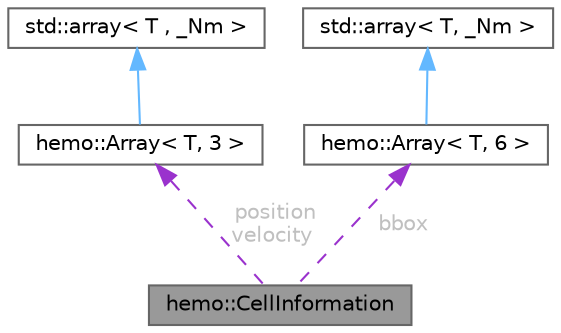 digraph "hemo::CellInformation"
{
 // LATEX_PDF_SIZE
  bgcolor="transparent";
  edge [fontname=Helvetica,fontsize=10,labelfontname=Helvetica,labelfontsize=10];
  node [fontname=Helvetica,fontsize=10,shape=box,height=0.2,width=0.4];
  Node1 [id="Node000001",label="hemo::CellInformation",height=0.2,width=0.4,color="gray40", fillcolor="grey60", style="filled", fontcolor="black",tooltip=" "];
  Node2 -> Node1 [id="edge1_Node000001_Node000002",dir="back",color="darkorchid3",style="dashed",tooltip=" ",label=" position\nvelocity",fontcolor="grey" ];
  Node2 [id="Node000002",label="hemo::Array\< T, 3 \>",height=0.2,width=0.4,color="gray40", fillcolor="white", style="filled",URL="$structhemo_1_1Array.html",tooltip=" "];
  Node3 -> Node2 [id="edge2_Node000002_Node000003",dir="back",color="steelblue1",style="solid",tooltip=" "];
  Node3 [id="Node000003",label="std::array\< T , _Nm \>",height=0.2,width=0.4,color="gray40", fillcolor="white", style="filled",tooltip=" "];
  Node4 -> Node1 [id="edge3_Node000001_Node000004",dir="back",color="darkorchid3",style="dashed",tooltip=" ",label=" bbox",fontcolor="grey" ];
  Node4 [id="Node000004",label="hemo::Array\< T, 6 \>",height=0.2,width=0.4,color="gray40", fillcolor="white", style="filled",URL="$structhemo_1_1Array.html",tooltip=" "];
  Node5 -> Node4 [id="edge4_Node000004_Node000005",dir="back",color="steelblue1",style="solid",tooltip=" "];
  Node5 [id="Node000005",label="std::array\< T, _Nm \>",height=0.2,width=0.4,color="gray40", fillcolor="white", style="filled",tooltip=" "];
}
